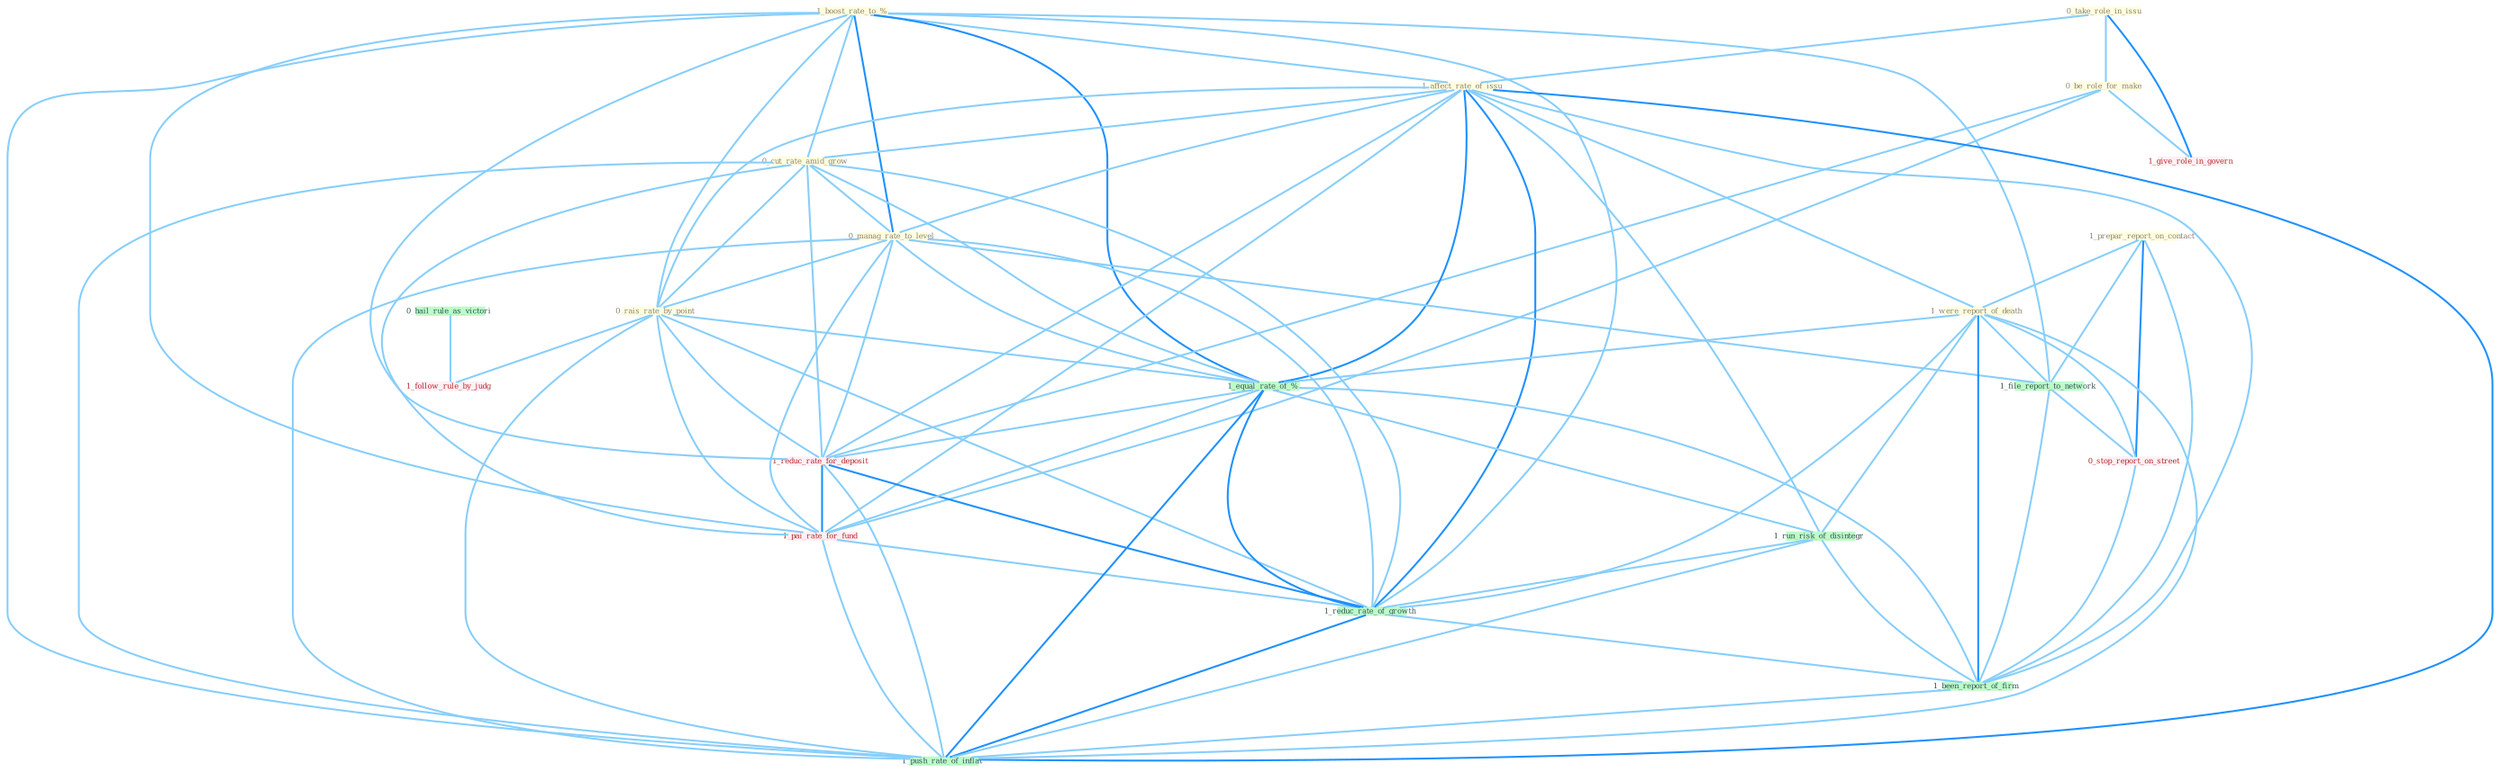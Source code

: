 Graph G{ 
    node
    [shape=polygon,style=filled,width=.5,height=.06,color="#BDFCC9",fixedsize=true,fontsize=4,
    fontcolor="#2f4f4f"];
    {node
    [color="#ffffe0", fontcolor="#8b7d6b"] "1_boost_rate_to_% " "0_take_role_in_issu " "0_be_role_for_make " "1_affect_rate_of_issu " "0_cut_rate_amid_grow " "1_prepar_report_on_contact " "0_manag_rate_to_level " "0_rais_rate_by_point " "1_were_report_of_death "}
{node [color="#fff0f5", fontcolor="#b22222"] "0_stop_report_on_street " "1_reduc_rate_for_deposit " "1_give_role_in_govern " "1_pai_rate_for_fund " "1_follow_rule_by_judg "}
edge [color="#B0E2FF"];

	"1_boost_rate_to_% " -- "1_affect_rate_of_issu " [w="1", color="#87cefa" ];
	"1_boost_rate_to_% " -- "0_cut_rate_amid_grow " [w="1", color="#87cefa" ];
	"1_boost_rate_to_% " -- "0_manag_rate_to_level " [w="2", color="#1e90ff" , len=0.8];
	"1_boost_rate_to_% " -- "0_rais_rate_by_point " [w="1", color="#87cefa" ];
	"1_boost_rate_to_% " -- "1_file_report_to_network " [w="1", color="#87cefa" ];
	"1_boost_rate_to_% " -- "1_equal_rate_of_% " [w="2", color="#1e90ff" , len=0.8];
	"1_boost_rate_to_% " -- "1_reduc_rate_for_deposit " [w="1", color="#87cefa" ];
	"1_boost_rate_to_% " -- "1_pai_rate_for_fund " [w="1", color="#87cefa" ];
	"1_boost_rate_to_% " -- "1_reduc_rate_of_growth " [w="1", color="#87cefa" ];
	"1_boost_rate_to_% " -- "1_push_rate_of_inflat " [w="1", color="#87cefa" ];
	"0_take_role_in_issu " -- "0_be_role_for_make " [w="1", color="#87cefa" ];
	"0_take_role_in_issu " -- "1_affect_rate_of_issu " [w="1", color="#87cefa" ];
	"0_take_role_in_issu " -- "1_give_role_in_govern " [w="2", color="#1e90ff" , len=0.8];
	"0_be_role_for_make " -- "1_reduc_rate_for_deposit " [w="1", color="#87cefa" ];
	"0_be_role_for_make " -- "1_give_role_in_govern " [w="1", color="#87cefa" ];
	"0_be_role_for_make " -- "1_pai_rate_for_fund " [w="1", color="#87cefa" ];
	"1_affect_rate_of_issu " -- "0_cut_rate_amid_grow " [w="1", color="#87cefa" ];
	"1_affect_rate_of_issu " -- "0_manag_rate_to_level " [w="1", color="#87cefa" ];
	"1_affect_rate_of_issu " -- "0_rais_rate_by_point " [w="1", color="#87cefa" ];
	"1_affect_rate_of_issu " -- "1_were_report_of_death " [w="1", color="#87cefa" ];
	"1_affect_rate_of_issu " -- "1_equal_rate_of_% " [w="2", color="#1e90ff" , len=0.8];
	"1_affect_rate_of_issu " -- "1_reduc_rate_for_deposit " [w="1", color="#87cefa" ];
	"1_affect_rate_of_issu " -- "1_pai_rate_for_fund " [w="1", color="#87cefa" ];
	"1_affect_rate_of_issu " -- "1_run_risk_of_disintegr " [w="1", color="#87cefa" ];
	"1_affect_rate_of_issu " -- "1_reduc_rate_of_growth " [w="2", color="#1e90ff" , len=0.8];
	"1_affect_rate_of_issu " -- "1_been_report_of_firm " [w="1", color="#87cefa" ];
	"1_affect_rate_of_issu " -- "1_push_rate_of_inflat " [w="2", color="#1e90ff" , len=0.8];
	"0_cut_rate_amid_grow " -- "0_manag_rate_to_level " [w="1", color="#87cefa" ];
	"0_cut_rate_amid_grow " -- "0_rais_rate_by_point " [w="1", color="#87cefa" ];
	"0_cut_rate_amid_grow " -- "1_equal_rate_of_% " [w="1", color="#87cefa" ];
	"0_cut_rate_amid_grow " -- "1_reduc_rate_for_deposit " [w="1", color="#87cefa" ];
	"0_cut_rate_amid_grow " -- "1_pai_rate_for_fund " [w="1", color="#87cefa" ];
	"0_cut_rate_amid_grow " -- "1_reduc_rate_of_growth " [w="1", color="#87cefa" ];
	"0_cut_rate_amid_grow " -- "1_push_rate_of_inflat " [w="1", color="#87cefa" ];
	"1_prepar_report_on_contact " -- "1_were_report_of_death " [w="1", color="#87cefa" ];
	"1_prepar_report_on_contact " -- "1_file_report_to_network " [w="1", color="#87cefa" ];
	"1_prepar_report_on_contact " -- "0_stop_report_on_street " [w="2", color="#1e90ff" , len=0.8];
	"1_prepar_report_on_contact " -- "1_been_report_of_firm " [w="1", color="#87cefa" ];
	"0_manag_rate_to_level " -- "0_rais_rate_by_point " [w="1", color="#87cefa" ];
	"0_manag_rate_to_level " -- "1_file_report_to_network " [w="1", color="#87cefa" ];
	"0_manag_rate_to_level " -- "1_equal_rate_of_% " [w="1", color="#87cefa" ];
	"0_manag_rate_to_level " -- "1_reduc_rate_for_deposit " [w="1", color="#87cefa" ];
	"0_manag_rate_to_level " -- "1_pai_rate_for_fund " [w="1", color="#87cefa" ];
	"0_manag_rate_to_level " -- "1_reduc_rate_of_growth " [w="1", color="#87cefa" ];
	"0_manag_rate_to_level " -- "1_push_rate_of_inflat " [w="1", color="#87cefa" ];
	"0_rais_rate_by_point " -- "1_equal_rate_of_% " [w="1", color="#87cefa" ];
	"0_rais_rate_by_point " -- "1_reduc_rate_for_deposit " [w="1", color="#87cefa" ];
	"0_rais_rate_by_point " -- "1_pai_rate_for_fund " [w="1", color="#87cefa" ];
	"0_rais_rate_by_point " -- "1_follow_rule_by_judg " [w="1", color="#87cefa" ];
	"0_rais_rate_by_point " -- "1_reduc_rate_of_growth " [w="1", color="#87cefa" ];
	"0_rais_rate_by_point " -- "1_push_rate_of_inflat " [w="1", color="#87cefa" ];
	"1_were_report_of_death " -- "1_file_report_to_network " [w="1", color="#87cefa" ];
	"1_were_report_of_death " -- "1_equal_rate_of_% " [w="1", color="#87cefa" ];
	"1_were_report_of_death " -- "0_stop_report_on_street " [w="1", color="#87cefa" ];
	"1_were_report_of_death " -- "1_run_risk_of_disintegr " [w="1", color="#87cefa" ];
	"1_were_report_of_death " -- "1_reduc_rate_of_growth " [w="1", color="#87cefa" ];
	"1_were_report_of_death " -- "1_been_report_of_firm " [w="2", color="#1e90ff" , len=0.8];
	"1_were_report_of_death " -- "1_push_rate_of_inflat " [w="1", color="#87cefa" ];
	"1_file_report_to_network " -- "0_stop_report_on_street " [w="1", color="#87cefa" ];
	"1_file_report_to_network " -- "1_been_report_of_firm " [w="1", color="#87cefa" ];
	"1_equal_rate_of_% " -- "1_reduc_rate_for_deposit " [w="1", color="#87cefa" ];
	"1_equal_rate_of_% " -- "1_pai_rate_for_fund " [w="1", color="#87cefa" ];
	"1_equal_rate_of_% " -- "1_run_risk_of_disintegr " [w="1", color="#87cefa" ];
	"1_equal_rate_of_% " -- "1_reduc_rate_of_growth " [w="2", color="#1e90ff" , len=0.8];
	"1_equal_rate_of_% " -- "1_been_report_of_firm " [w="1", color="#87cefa" ];
	"1_equal_rate_of_% " -- "1_push_rate_of_inflat " [w="2", color="#1e90ff" , len=0.8];
	"0_stop_report_on_street " -- "1_been_report_of_firm " [w="1", color="#87cefa" ];
	"1_reduc_rate_for_deposit " -- "1_pai_rate_for_fund " [w="2", color="#1e90ff" , len=0.8];
	"1_reduc_rate_for_deposit " -- "1_reduc_rate_of_growth " [w="2", color="#1e90ff" , len=0.8];
	"1_reduc_rate_for_deposit " -- "1_push_rate_of_inflat " [w="1", color="#87cefa" ];
	"1_pai_rate_for_fund " -- "1_reduc_rate_of_growth " [w="1", color="#87cefa" ];
	"1_pai_rate_for_fund " -- "1_push_rate_of_inflat " [w="1", color="#87cefa" ];
	"0_hail_rule_as_victori " -- "1_follow_rule_by_judg " [w="1", color="#87cefa" ];
	"1_run_risk_of_disintegr " -- "1_reduc_rate_of_growth " [w="1", color="#87cefa" ];
	"1_run_risk_of_disintegr " -- "1_been_report_of_firm " [w="1", color="#87cefa" ];
	"1_run_risk_of_disintegr " -- "1_push_rate_of_inflat " [w="1", color="#87cefa" ];
	"1_reduc_rate_of_growth " -- "1_been_report_of_firm " [w="1", color="#87cefa" ];
	"1_reduc_rate_of_growth " -- "1_push_rate_of_inflat " [w="2", color="#1e90ff" , len=0.8];
	"1_been_report_of_firm " -- "1_push_rate_of_inflat " [w="1", color="#87cefa" ];
}